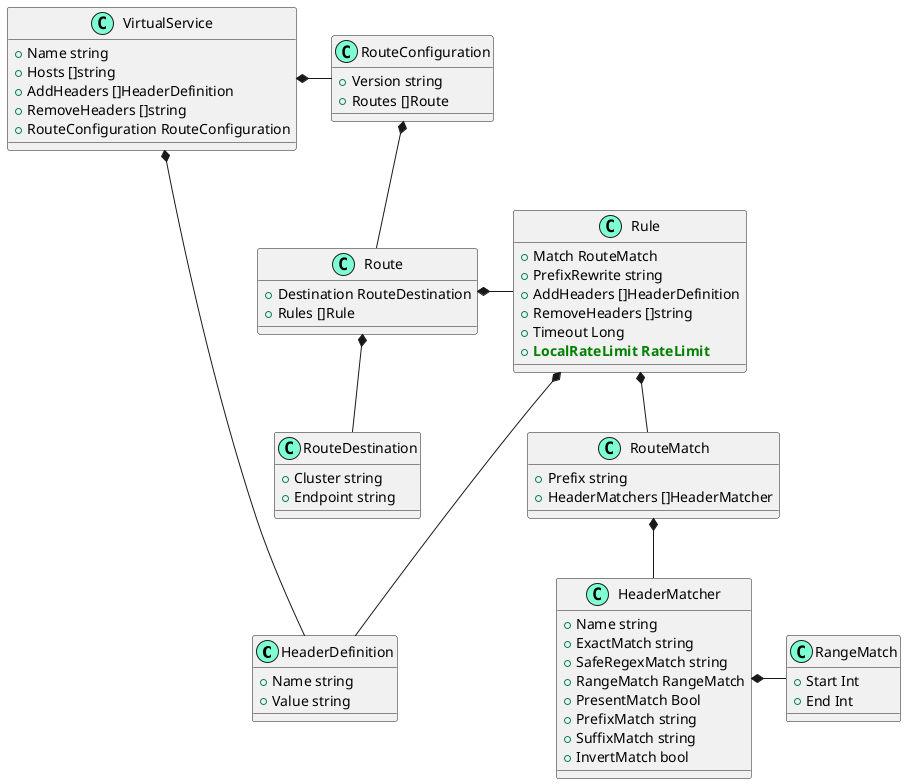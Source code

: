 @startuml

class HeaderDefinition << (C,Aquamarine) >> {
    + Name string
    + Value string
}

class HeaderMatcher << (C,Aquamarine) >> {
    + Name string
    + ExactMatch string
    + SafeRegexMatch string
    + RangeMatch RangeMatch
    + PresentMatch Bool
    + PrefixMatch string
    + SuffixMatch string
    + InvertMatch bool
}

class RangeMatch << (C,Aquamarine) >> {
    + Start Int
    + End Int
}

class Route << (C,Aquamarine) >> {
    + Destination RouteDestination
    + Rules []Rule
}

class RouteConfiguration << (C,Aquamarine) >> {
    + Version string
    + Routes []Route
}

class RouteDestination << (C,Aquamarine) >> {
    + Cluster string
    + Endpoint string
}

class RouteMatch << (C,Aquamarine) >> {
    + Prefix string
    + HeaderMatchers []HeaderMatcher

}
class Rule << (C,Aquamarine) >> {
    + Match RouteMatch
    + PrefixRewrite string
    + AddHeaders []HeaderDefinition
    + RemoveHeaders []string
    + Timeout Long
    + <color GREEN>**LocalRateLimit RateLimit**</color>
}

class VirtualService << (C,Aquamarine) >> {
    + Name string
    + Hosts []string
    + AddHeaders []HeaderDefinition
    + RemoveHeaders []string
    + RouteConfiguration RouteConfiguration
}

Route *-- RouteDestination
VirtualService *---- HeaderDefinition
VirtualService *- RouteConfiguration
RouteConfiguration *-- Route
Route *- Rule
Rule *-- RouteMatch
Rule *- HeaderDefinition
RouteMatch *-- HeaderMatcher
HeaderMatcher *- RangeMatch

@enduml
